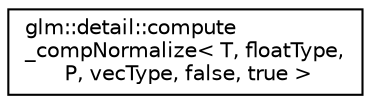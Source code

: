 digraph "Graphical Class Hierarchy"
{
 // LATEX_PDF_SIZE
  edge [fontname="Helvetica",fontsize="10",labelfontname="Helvetica",labelfontsize="10"];
  node [fontname="Helvetica",fontsize="10",shape=record];
  rankdir="LR";
  Node0 [label="glm::detail::compute\l_compNormalize\< T, floatType,\l P, vecType, false, true \>",height=0.2,width=0.4,color="black", fillcolor="white", style="filled",URL="$structglm_1_1detail_1_1compute__comp_normalize_3_01_t_00_01float_type_00_01_p_00_01vec_type_00_01false_00_01true_01_4.html",tooltip=" "];
}
